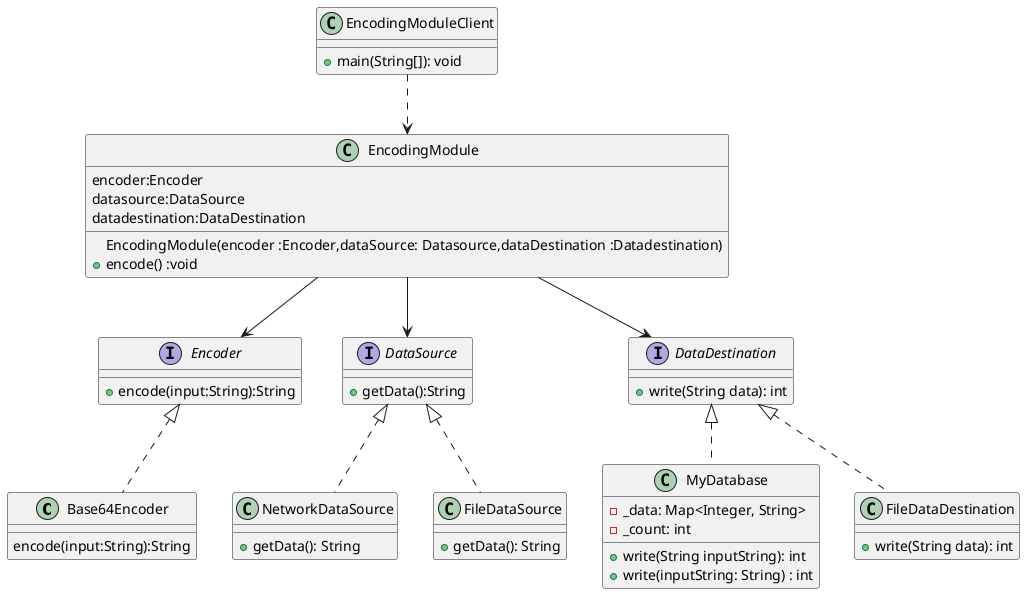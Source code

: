  @startuml


class Base64Encoder implements Encoder{
 encode(input:String):String

}




interface DataSource {
	 +getData():String
}


interface Encoder {
 +encode(input:String):String
}

class MyDatabase {
  +write(String inputString): int
}

class NetworkDataSource implements DataSource {
  +getData(): String
}

class EncodingModule
{
	 encoder:Encoder
	 datasource:DataSource
	 datadestination:DataDestination
     EncodingModule(encoder :Encoder,dataSource: Datasource,dataDestination :Datadestination)
        
     +encode() :void 
    


}

class FileDataDestination implements DataDestination{
      +write(String data): int

}

interface DataDestination {
  +write(String data): int
}

class FileDataSource implements DataSource {
  +getData(): String
}



class EncodingModuleClient {
  +main(String[]): void
}

class MyDatabase implements DataDestination
{
  +write(inputString: String) : int
  -_data: Map<Integer, String>
  -_count: int
}





EncodingModuleClient ..> EncodingModule

EncodingModule --> Encoder
EncodingModule --> DataSource
EncodingModule --> DataDestination






@enduml